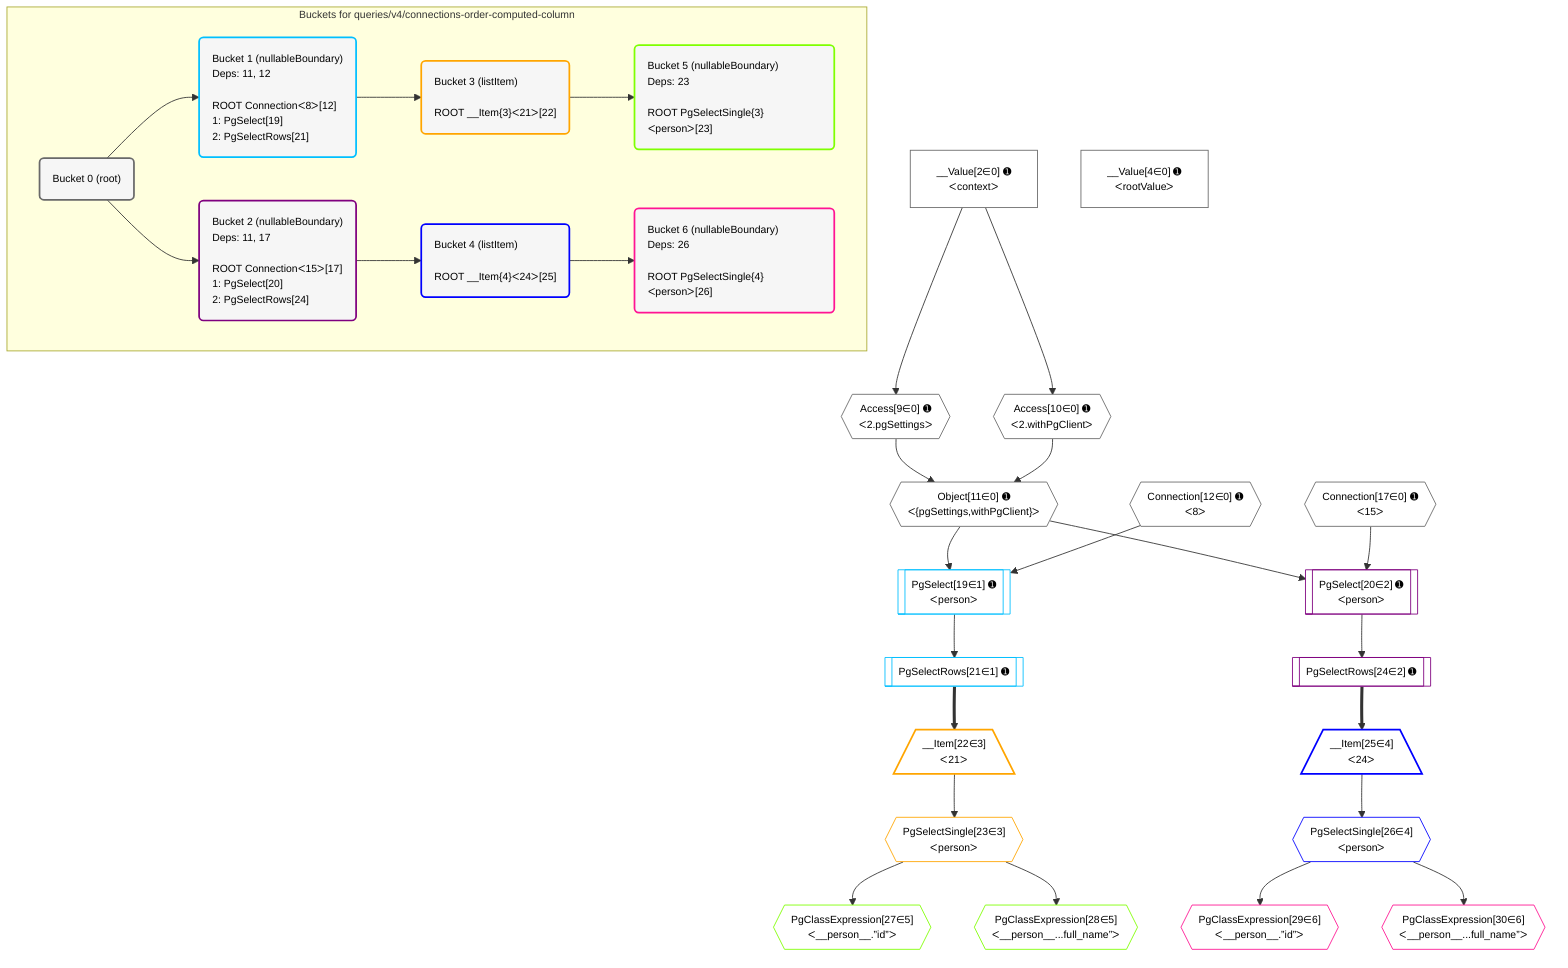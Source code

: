 %%{init: {'themeVariables': { 'fontSize': '12px'}}}%%
graph TD
    classDef path fill:#eee,stroke:#000,color:#000
    classDef plan fill:#fff,stroke-width:1px,color:#000
    classDef itemplan fill:#fff,stroke-width:2px,color:#000
    classDef unbatchedplan fill:#dff,stroke-width:1px,color:#000
    classDef sideeffectplan fill:#fcc,stroke-width:2px,color:#000
    classDef bucket fill:#f6f6f6,color:#000,stroke-width:2px,text-align:left

    subgraph "Buckets for queries/v4/connections-order-computed-column"
    Bucket0("Bucket 0 (root)"):::bucket
    Bucket1("Bucket 1 (nullableBoundary)<br />Deps: 11, 12<br /><br />ROOT Connectionᐸ8ᐳ[12]<br />1: PgSelect[19]<br />2: PgSelectRows[21]"):::bucket
    Bucket2("Bucket 2 (nullableBoundary)<br />Deps: 11, 17<br /><br />ROOT Connectionᐸ15ᐳ[17]<br />1: PgSelect[20]<br />2: PgSelectRows[24]"):::bucket
    Bucket3("Bucket 3 (listItem)<br /><br />ROOT __Item{3}ᐸ21ᐳ[22]"):::bucket
    Bucket4("Bucket 4 (listItem)<br /><br />ROOT __Item{4}ᐸ24ᐳ[25]"):::bucket
    Bucket5("Bucket 5 (nullableBoundary)<br />Deps: 23<br /><br />ROOT PgSelectSingle{3}ᐸpersonᐳ[23]"):::bucket
    Bucket6("Bucket 6 (nullableBoundary)<br />Deps: 26<br /><br />ROOT PgSelectSingle{4}ᐸpersonᐳ[26]"):::bucket
    end
    Bucket0 --> Bucket1 & Bucket2
    Bucket1 --> Bucket3
    Bucket2 --> Bucket4
    Bucket3 --> Bucket5
    Bucket4 --> Bucket6

    %% plan dependencies
    Object11{{"Object[11∈0] ➊<br />ᐸ{pgSettings,withPgClient}ᐳ"}}:::plan
    Access9{{"Access[9∈0] ➊<br />ᐸ2.pgSettingsᐳ"}}:::plan
    Access10{{"Access[10∈0] ➊<br />ᐸ2.withPgClientᐳ"}}:::plan
    Access9 & Access10 --> Object11
    __Value2["__Value[2∈0] ➊<br />ᐸcontextᐳ"]:::plan
    __Value2 --> Access9
    __Value2 --> Access10
    __Value4["__Value[4∈0] ➊<br />ᐸrootValueᐳ"]:::plan
    Connection12{{"Connection[12∈0] ➊<br />ᐸ8ᐳ"}}:::plan
    Connection17{{"Connection[17∈0] ➊<br />ᐸ15ᐳ"}}:::plan
    PgSelect19[["PgSelect[19∈1] ➊<br />ᐸpersonᐳ"]]:::plan
    Object11 & Connection12 --> PgSelect19
    PgSelectRows21[["PgSelectRows[21∈1] ➊"]]:::plan
    PgSelect19 --> PgSelectRows21
    __Item22[/"__Item[22∈3]<br />ᐸ21ᐳ"\]:::itemplan
    PgSelectRows21 ==> __Item22
    PgSelectSingle23{{"PgSelectSingle[23∈3]<br />ᐸpersonᐳ"}}:::plan
    __Item22 --> PgSelectSingle23
    PgClassExpression27{{"PgClassExpression[27∈5]<br />ᐸ__person__.”id”ᐳ"}}:::plan
    PgSelectSingle23 --> PgClassExpression27
    PgClassExpression28{{"PgClassExpression[28∈5]<br />ᐸ__person__...full_name”ᐳ"}}:::plan
    PgSelectSingle23 --> PgClassExpression28
    PgSelect20[["PgSelect[20∈2] ➊<br />ᐸpersonᐳ"]]:::plan
    Object11 & Connection17 --> PgSelect20
    PgSelectRows24[["PgSelectRows[24∈2] ➊"]]:::plan
    PgSelect20 --> PgSelectRows24
    __Item25[/"__Item[25∈4]<br />ᐸ24ᐳ"\]:::itemplan
    PgSelectRows24 ==> __Item25
    PgSelectSingle26{{"PgSelectSingle[26∈4]<br />ᐸpersonᐳ"}}:::plan
    __Item25 --> PgSelectSingle26
    PgClassExpression29{{"PgClassExpression[29∈6]<br />ᐸ__person__.”id”ᐳ"}}:::plan
    PgSelectSingle26 --> PgClassExpression29
    PgClassExpression30{{"PgClassExpression[30∈6]<br />ᐸ__person__...full_name”ᐳ"}}:::plan
    PgSelectSingle26 --> PgClassExpression30

    %% define steps
    classDef bucket0 stroke:#696969
    class Bucket0,__Value2,__Value4,Access9,Access10,Object11,Connection12,Connection17 bucket0
    classDef bucket1 stroke:#00bfff
    class Bucket1,PgSelect19,PgSelectRows21 bucket1
    classDef bucket2 stroke:#7f007f
    class Bucket2,PgSelect20,PgSelectRows24 bucket2
    classDef bucket3 stroke:#ffa500
    class Bucket3,__Item22,PgSelectSingle23 bucket3
    classDef bucket4 stroke:#0000ff
    class Bucket4,__Item25,PgSelectSingle26 bucket4
    classDef bucket5 stroke:#7fff00
    class Bucket5,PgClassExpression27,PgClassExpression28 bucket5
    classDef bucket6 stroke:#ff1493
    class Bucket6,PgClassExpression29,PgClassExpression30 bucket6